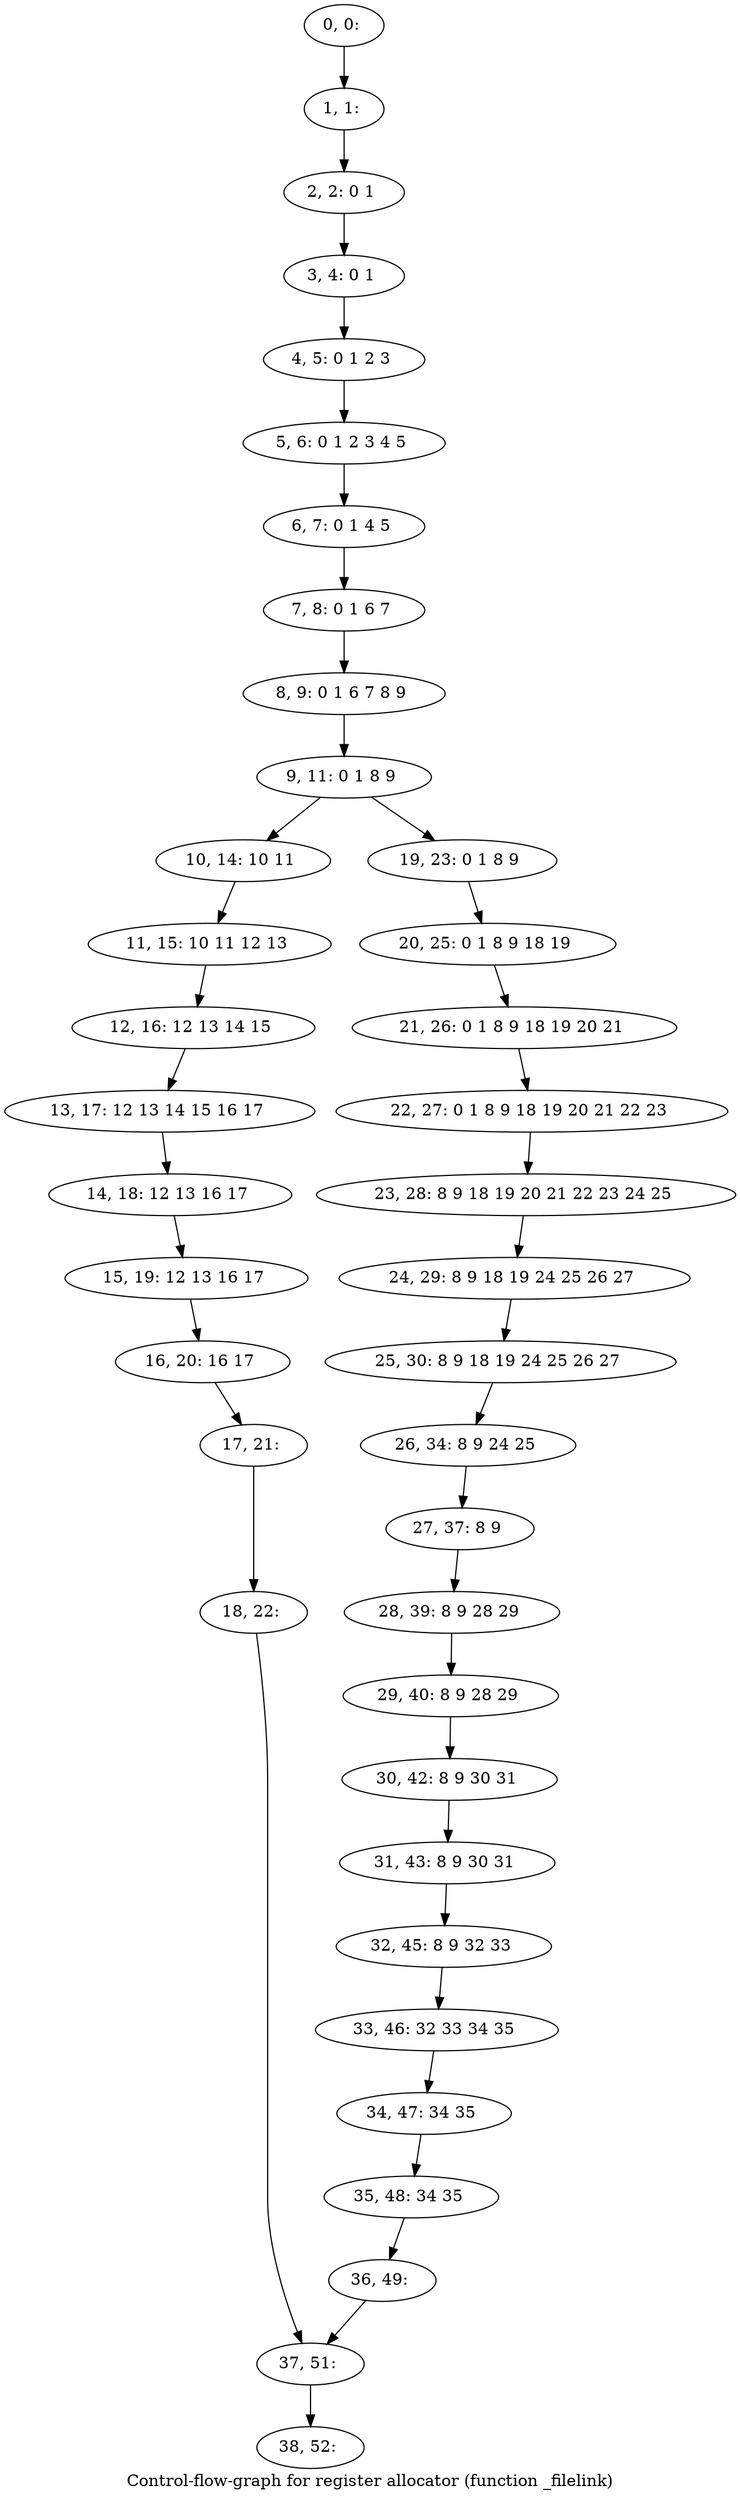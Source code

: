 digraph G {
graph [label="Control-flow-graph for register allocator (function _filelink)"]
0[label="0, 0: "];
1[label="1, 1: "];
2[label="2, 2: 0 1 "];
3[label="3, 4: 0 1 "];
4[label="4, 5: 0 1 2 3 "];
5[label="5, 6: 0 1 2 3 4 5 "];
6[label="6, 7: 0 1 4 5 "];
7[label="7, 8: 0 1 6 7 "];
8[label="8, 9: 0 1 6 7 8 9 "];
9[label="9, 11: 0 1 8 9 "];
10[label="10, 14: 10 11 "];
11[label="11, 15: 10 11 12 13 "];
12[label="12, 16: 12 13 14 15 "];
13[label="13, 17: 12 13 14 15 16 17 "];
14[label="14, 18: 12 13 16 17 "];
15[label="15, 19: 12 13 16 17 "];
16[label="16, 20: 16 17 "];
17[label="17, 21: "];
18[label="18, 22: "];
19[label="19, 23: 0 1 8 9 "];
20[label="20, 25: 0 1 8 9 18 19 "];
21[label="21, 26: 0 1 8 9 18 19 20 21 "];
22[label="22, 27: 0 1 8 9 18 19 20 21 22 23 "];
23[label="23, 28: 8 9 18 19 20 21 22 23 24 25 "];
24[label="24, 29: 8 9 18 19 24 25 26 27 "];
25[label="25, 30: 8 9 18 19 24 25 26 27 "];
26[label="26, 34: 8 9 24 25 "];
27[label="27, 37: 8 9 "];
28[label="28, 39: 8 9 28 29 "];
29[label="29, 40: 8 9 28 29 "];
30[label="30, 42: 8 9 30 31 "];
31[label="31, 43: 8 9 30 31 "];
32[label="32, 45: 8 9 32 33 "];
33[label="33, 46: 32 33 34 35 "];
34[label="34, 47: 34 35 "];
35[label="35, 48: 34 35 "];
36[label="36, 49: "];
37[label="37, 51: "];
38[label="38, 52: "];
0->1 ;
1->2 ;
2->3 ;
3->4 ;
4->5 ;
5->6 ;
6->7 ;
7->8 ;
8->9 ;
9->10 ;
9->19 ;
10->11 ;
11->12 ;
12->13 ;
13->14 ;
14->15 ;
15->16 ;
16->17 ;
17->18 ;
18->37 ;
19->20 ;
20->21 ;
21->22 ;
22->23 ;
23->24 ;
24->25 ;
25->26 ;
26->27 ;
27->28 ;
28->29 ;
29->30 ;
30->31 ;
31->32 ;
32->33 ;
33->34 ;
34->35 ;
35->36 ;
36->37 ;
37->38 ;
}
